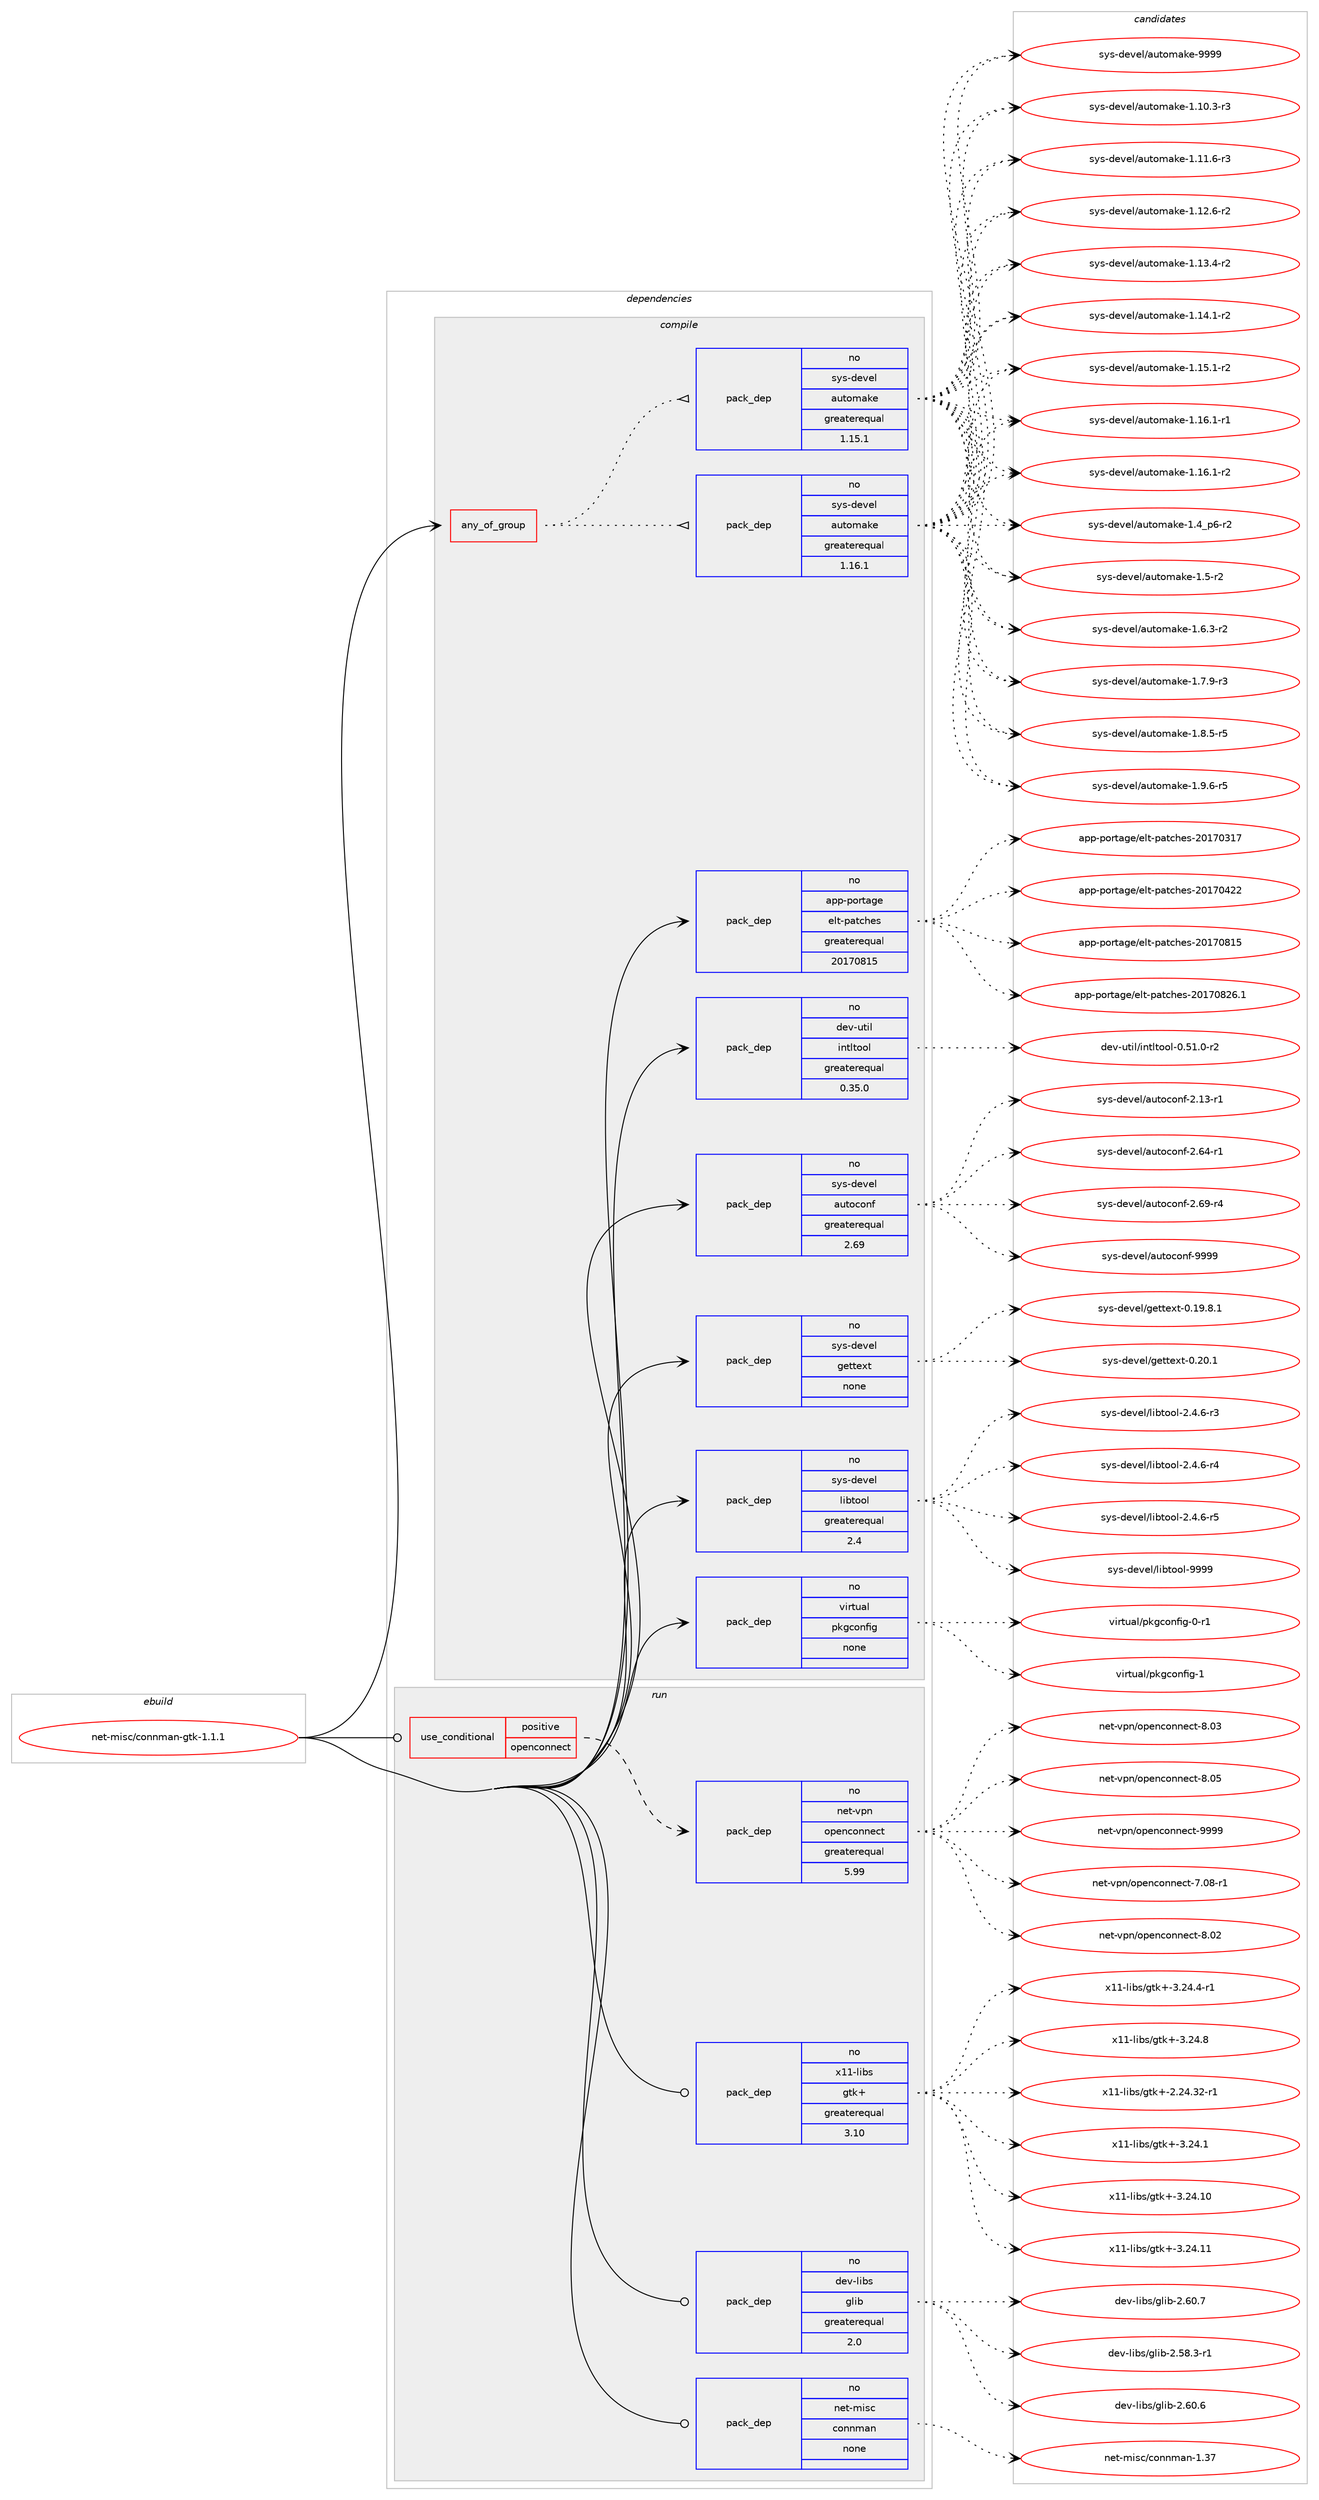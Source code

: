 digraph prolog {

# *************
# Graph options
# *************

newrank=true;
concentrate=true;
compound=true;
graph [rankdir=LR,fontname=Helvetica,fontsize=10,ranksep=1.5];#, ranksep=2.5, nodesep=0.2];
edge  [arrowhead=vee];
node  [fontname=Helvetica,fontsize=10];

# **********
# The ebuild
# **********

subgraph cluster_leftcol {
color=gray;
rank=same;
label=<<i>ebuild</i>>;
id [label="net-misc/connman-gtk-1.1.1", color=red, width=4, href="../net-misc/connman-gtk-1.1.1.svg"];
}

# ****************
# The dependencies
# ****************

subgraph cluster_midcol {
color=gray;
label=<<i>dependencies</i>>;
subgraph cluster_compile {
fillcolor="#eeeeee";
style=filled;
label=<<i>compile</i>>;
subgraph any14145 {
dependency831907 [label=<<TABLE BORDER="0" CELLBORDER="1" CELLSPACING="0" CELLPADDING="4"><TR><TD CELLPADDING="10">any_of_group</TD></TR></TABLE>>, shape=none, color=red];subgraph pack614430 {
dependency831908 [label=<<TABLE BORDER="0" CELLBORDER="1" CELLSPACING="0" CELLPADDING="4" WIDTH="220"><TR><TD ROWSPAN="6" CELLPADDING="30">pack_dep</TD></TR><TR><TD WIDTH="110">no</TD></TR><TR><TD>sys-devel</TD></TR><TR><TD>automake</TD></TR><TR><TD>greaterequal</TD></TR><TR><TD>1.16.1</TD></TR></TABLE>>, shape=none, color=blue];
}
dependency831907:e -> dependency831908:w [weight=20,style="dotted",arrowhead="oinv"];
subgraph pack614431 {
dependency831909 [label=<<TABLE BORDER="0" CELLBORDER="1" CELLSPACING="0" CELLPADDING="4" WIDTH="220"><TR><TD ROWSPAN="6" CELLPADDING="30">pack_dep</TD></TR><TR><TD WIDTH="110">no</TD></TR><TR><TD>sys-devel</TD></TR><TR><TD>automake</TD></TR><TR><TD>greaterequal</TD></TR><TR><TD>1.15.1</TD></TR></TABLE>>, shape=none, color=blue];
}
dependency831907:e -> dependency831909:w [weight=20,style="dotted",arrowhead="oinv"];
}
id:e -> dependency831907:w [weight=20,style="solid",arrowhead="vee"];
subgraph pack614432 {
dependency831910 [label=<<TABLE BORDER="0" CELLBORDER="1" CELLSPACING="0" CELLPADDING="4" WIDTH="220"><TR><TD ROWSPAN="6" CELLPADDING="30">pack_dep</TD></TR><TR><TD WIDTH="110">no</TD></TR><TR><TD>app-portage</TD></TR><TR><TD>elt-patches</TD></TR><TR><TD>greaterequal</TD></TR><TR><TD>20170815</TD></TR></TABLE>>, shape=none, color=blue];
}
id:e -> dependency831910:w [weight=20,style="solid",arrowhead="vee"];
subgraph pack614433 {
dependency831911 [label=<<TABLE BORDER="0" CELLBORDER="1" CELLSPACING="0" CELLPADDING="4" WIDTH="220"><TR><TD ROWSPAN="6" CELLPADDING="30">pack_dep</TD></TR><TR><TD WIDTH="110">no</TD></TR><TR><TD>dev-util</TD></TR><TR><TD>intltool</TD></TR><TR><TD>greaterequal</TD></TR><TR><TD>0.35.0</TD></TR></TABLE>>, shape=none, color=blue];
}
id:e -> dependency831911:w [weight=20,style="solid",arrowhead="vee"];
subgraph pack614434 {
dependency831912 [label=<<TABLE BORDER="0" CELLBORDER="1" CELLSPACING="0" CELLPADDING="4" WIDTH="220"><TR><TD ROWSPAN="6" CELLPADDING="30">pack_dep</TD></TR><TR><TD WIDTH="110">no</TD></TR><TR><TD>sys-devel</TD></TR><TR><TD>autoconf</TD></TR><TR><TD>greaterequal</TD></TR><TR><TD>2.69</TD></TR></TABLE>>, shape=none, color=blue];
}
id:e -> dependency831912:w [weight=20,style="solid",arrowhead="vee"];
subgraph pack614435 {
dependency831913 [label=<<TABLE BORDER="0" CELLBORDER="1" CELLSPACING="0" CELLPADDING="4" WIDTH="220"><TR><TD ROWSPAN="6" CELLPADDING="30">pack_dep</TD></TR><TR><TD WIDTH="110">no</TD></TR><TR><TD>sys-devel</TD></TR><TR><TD>gettext</TD></TR><TR><TD>none</TD></TR><TR><TD></TD></TR></TABLE>>, shape=none, color=blue];
}
id:e -> dependency831913:w [weight=20,style="solid",arrowhead="vee"];
subgraph pack614436 {
dependency831914 [label=<<TABLE BORDER="0" CELLBORDER="1" CELLSPACING="0" CELLPADDING="4" WIDTH="220"><TR><TD ROWSPAN="6" CELLPADDING="30">pack_dep</TD></TR><TR><TD WIDTH="110">no</TD></TR><TR><TD>sys-devel</TD></TR><TR><TD>libtool</TD></TR><TR><TD>greaterequal</TD></TR><TR><TD>2.4</TD></TR></TABLE>>, shape=none, color=blue];
}
id:e -> dependency831914:w [weight=20,style="solid",arrowhead="vee"];
subgraph pack614437 {
dependency831915 [label=<<TABLE BORDER="0" CELLBORDER="1" CELLSPACING="0" CELLPADDING="4" WIDTH="220"><TR><TD ROWSPAN="6" CELLPADDING="30">pack_dep</TD></TR><TR><TD WIDTH="110">no</TD></TR><TR><TD>virtual</TD></TR><TR><TD>pkgconfig</TD></TR><TR><TD>none</TD></TR><TR><TD></TD></TR></TABLE>>, shape=none, color=blue];
}
id:e -> dependency831915:w [weight=20,style="solid",arrowhead="vee"];
}
subgraph cluster_compileandrun {
fillcolor="#eeeeee";
style=filled;
label=<<i>compile and run</i>>;
}
subgraph cluster_run {
fillcolor="#eeeeee";
style=filled;
label=<<i>run</i>>;
subgraph cond202875 {
dependency831916 [label=<<TABLE BORDER="0" CELLBORDER="1" CELLSPACING="0" CELLPADDING="4"><TR><TD ROWSPAN="3" CELLPADDING="10">use_conditional</TD></TR><TR><TD>positive</TD></TR><TR><TD>openconnect</TD></TR></TABLE>>, shape=none, color=red];
subgraph pack614438 {
dependency831917 [label=<<TABLE BORDER="0" CELLBORDER="1" CELLSPACING="0" CELLPADDING="4" WIDTH="220"><TR><TD ROWSPAN="6" CELLPADDING="30">pack_dep</TD></TR><TR><TD WIDTH="110">no</TD></TR><TR><TD>net-vpn</TD></TR><TR><TD>openconnect</TD></TR><TR><TD>greaterequal</TD></TR><TR><TD>5.99</TD></TR></TABLE>>, shape=none, color=blue];
}
dependency831916:e -> dependency831917:w [weight=20,style="dashed",arrowhead="vee"];
}
id:e -> dependency831916:w [weight=20,style="solid",arrowhead="odot"];
subgraph pack614439 {
dependency831918 [label=<<TABLE BORDER="0" CELLBORDER="1" CELLSPACING="0" CELLPADDING="4" WIDTH="220"><TR><TD ROWSPAN="6" CELLPADDING="30">pack_dep</TD></TR><TR><TD WIDTH="110">no</TD></TR><TR><TD>dev-libs</TD></TR><TR><TD>glib</TD></TR><TR><TD>greaterequal</TD></TR><TR><TD>2.0</TD></TR></TABLE>>, shape=none, color=blue];
}
id:e -> dependency831918:w [weight=20,style="solid",arrowhead="odot"];
subgraph pack614440 {
dependency831919 [label=<<TABLE BORDER="0" CELLBORDER="1" CELLSPACING="0" CELLPADDING="4" WIDTH="220"><TR><TD ROWSPAN="6" CELLPADDING="30">pack_dep</TD></TR><TR><TD WIDTH="110">no</TD></TR><TR><TD>net-misc</TD></TR><TR><TD>connman</TD></TR><TR><TD>none</TD></TR><TR><TD></TD></TR></TABLE>>, shape=none, color=blue];
}
id:e -> dependency831919:w [weight=20,style="solid",arrowhead="odot"];
subgraph pack614441 {
dependency831920 [label=<<TABLE BORDER="0" CELLBORDER="1" CELLSPACING="0" CELLPADDING="4" WIDTH="220"><TR><TD ROWSPAN="6" CELLPADDING="30">pack_dep</TD></TR><TR><TD WIDTH="110">no</TD></TR><TR><TD>x11-libs</TD></TR><TR><TD>gtk+</TD></TR><TR><TD>greaterequal</TD></TR><TR><TD>3.10</TD></TR></TABLE>>, shape=none, color=blue];
}
id:e -> dependency831920:w [weight=20,style="solid",arrowhead="odot"];
}
}

# **************
# The candidates
# **************

subgraph cluster_choices {
rank=same;
color=gray;
label=<<i>candidates</i>>;

subgraph choice614430 {
color=black;
nodesep=1;
choice11512111545100101118101108479711711611110997107101454946494846514511451 [label="sys-devel/automake-1.10.3-r3", color=red, width=4,href="../sys-devel/automake-1.10.3-r3.svg"];
choice11512111545100101118101108479711711611110997107101454946494946544511451 [label="sys-devel/automake-1.11.6-r3", color=red, width=4,href="../sys-devel/automake-1.11.6-r3.svg"];
choice11512111545100101118101108479711711611110997107101454946495046544511450 [label="sys-devel/automake-1.12.6-r2", color=red, width=4,href="../sys-devel/automake-1.12.6-r2.svg"];
choice11512111545100101118101108479711711611110997107101454946495146524511450 [label="sys-devel/automake-1.13.4-r2", color=red, width=4,href="../sys-devel/automake-1.13.4-r2.svg"];
choice11512111545100101118101108479711711611110997107101454946495246494511450 [label="sys-devel/automake-1.14.1-r2", color=red, width=4,href="../sys-devel/automake-1.14.1-r2.svg"];
choice11512111545100101118101108479711711611110997107101454946495346494511450 [label="sys-devel/automake-1.15.1-r2", color=red, width=4,href="../sys-devel/automake-1.15.1-r2.svg"];
choice11512111545100101118101108479711711611110997107101454946495446494511449 [label="sys-devel/automake-1.16.1-r1", color=red, width=4,href="../sys-devel/automake-1.16.1-r1.svg"];
choice11512111545100101118101108479711711611110997107101454946495446494511450 [label="sys-devel/automake-1.16.1-r2", color=red, width=4,href="../sys-devel/automake-1.16.1-r2.svg"];
choice115121115451001011181011084797117116111109971071014549465295112544511450 [label="sys-devel/automake-1.4_p6-r2", color=red, width=4,href="../sys-devel/automake-1.4_p6-r2.svg"];
choice11512111545100101118101108479711711611110997107101454946534511450 [label="sys-devel/automake-1.5-r2", color=red, width=4,href="../sys-devel/automake-1.5-r2.svg"];
choice115121115451001011181011084797117116111109971071014549465446514511450 [label="sys-devel/automake-1.6.3-r2", color=red, width=4,href="../sys-devel/automake-1.6.3-r2.svg"];
choice115121115451001011181011084797117116111109971071014549465546574511451 [label="sys-devel/automake-1.7.9-r3", color=red, width=4,href="../sys-devel/automake-1.7.9-r3.svg"];
choice115121115451001011181011084797117116111109971071014549465646534511453 [label="sys-devel/automake-1.8.5-r5", color=red, width=4,href="../sys-devel/automake-1.8.5-r5.svg"];
choice115121115451001011181011084797117116111109971071014549465746544511453 [label="sys-devel/automake-1.9.6-r5", color=red, width=4,href="../sys-devel/automake-1.9.6-r5.svg"];
choice115121115451001011181011084797117116111109971071014557575757 [label="sys-devel/automake-9999", color=red, width=4,href="../sys-devel/automake-9999.svg"];
dependency831908:e -> choice11512111545100101118101108479711711611110997107101454946494846514511451:w [style=dotted,weight="100"];
dependency831908:e -> choice11512111545100101118101108479711711611110997107101454946494946544511451:w [style=dotted,weight="100"];
dependency831908:e -> choice11512111545100101118101108479711711611110997107101454946495046544511450:w [style=dotted,weight="100"];
dependency831908:e -> choice11512111545100101118101108479711711611110997107101454946495146524511450:w [style=dotted,weight="100"];
dependency831908:e -> choice11512111545100101118101108479711711611110997107101454946495246494511450:w [style=dotted,weight="100"];
dependency831908:e -> choice11512111545100101118101108479711711611110997107101454946495346494511450:w [style=dotted,weight="100"];
dependency831908:e -> choice11512111545100101118101108479711711611110997107101454946495446494511449:w [style=dotted,weight="100"];
dependency831908:e -> choice11512111545100101118101108479711711611110997107101454946495446494511450:w [style=dotted,weight="100"];
dependency831908:e -> choice115121115451001011181011084797117116111109971071014549465295112544511450:w [style=dotted,weight="100"];
dependency831908:e -> choice11512111545100101118101108479711711611110997107101454946534511450:w [style=dotted,weight="100"];
dependency831908:e -> choice115121115451001011181011084797117116111109971071014549465446514511450:w [style=dotted,weight="100"];
dependency831908:e -> choice115121115451001011181011084797117116111109971071014549465546574511451:w [style=dotted,weight="100"];
dependency831908:e -> choice115121115451001011181011084797117116111109971071014549465646534511453:w [style=dotted,weight="100"];
dependency831908:e -> choice115121115451001011181011084797117116111109971071014549465746544511453:w [style=dotted,weight="100"];
dependency831908:e -> choice115121115451001011181011084797117116111109971071014557575757:w [style=dotted,weight="100"];
}
subgraph choice614431 {
color=black;
nodesep=1;
choice11512111545100101118101108479711711611110997107101454946494846514511451 [label="sys-devel/automake-1.10.3-r3", color=red, width=4,href="../sys-devel/automake-1.10.3-r3.svg"];
choice11512111545100101118101108479711711611110997107101454946494946544511451 [label="sys-devel/automake-1.11.6-r3", color=red, width=4,href="../sys-devel/automake-1.11.6-r3.svg"];
choice11512111545100101118101108479711711611110997107101454946495046544511450 [label="sys-devel/automake-1.12.6-r2", color=red, width=4,href="../sys-devel/automake-1.12.6-r2.svg"];
choice11512111545100101118101108479711711611110997107101454946495146524511450 [label="sys-devel/automake-1.13.4-r2", color=red, width=4,href="../sys-devel/automake-1.13.4-r2.svg"];
choice11512111545100101118101108479711711611110997107101454946495246494511450 [label="sys-devel/automake-1.14.1-r2", color=red, width=4,href="../sys-devel/automake-1.14.1-r2.svg"];
choice11512111545100101118101108479711711611110997107101454946495346494511450 [label="sys-devel/automake-1.15.1-r2", color=red, width=4,href="../sys-devel/automake-1.15.1-r2.svg"];
choice11512111545100101118101108479711711611110997107101454946495446494511449 [label="sys-devel/automake-1.16.1-r1", color=red, width=4,href="../sys-devel/automake-1.16.1-r1.svg"];
choice11512111545100101118101108479711711611110997107101454946495446494511450 [label="sys-devel/automake-1.16.1-r2", color=red, width=4,href="../sys-devel/automake-1.16.1-r2.svg"];
choice115121115451001011181011084797117116111109971071014549465295112544511450 [label="sys-devel/automake-1.4_p6-r2", color=red, width=4,href="../sys-devel/automake-1.4_p6-r2.svg"];
choice11512111545100101118101108479711711611110997107101454946534511450 [label="sys-devel/automake-1.5-r2", color=red, width=4,href="../sys-devel/automake-1.5-r2.svg"];
choice115121115451001011181011084797117116111109971071014549465446514511450 [label="sys-devel/automake-1.6.3-r2", color=red, width=4,href="../sys-devel/automake-1.6.3-r2.svg"];
choice115121115451001011181011084797117116111109971071014549465546574511451 [label="sys-devel/automake-1.7.9-r3", color=red, width=4,href="../sys-devel/automake-1.7.9-r3.svg"];
choice115121115451001011181011084797117116111109971071014549465646534511453 [label="sys-devel/automake-1.8.5-r5", color=red, width=4,href="../sys-devel/automake-1.8.5-r5.svg"];
choice115121115451001011181011084797117116111109971071014549465746544511453 [label="sys-devel/automake-1.9.6-r5", color=red, width=4,href="../sys-devel/automake-1.9.6-r5.svg"];
choice115121115451001011181011084797117116111109971071014557575757 [label="sys-devel/automake-9999", color=red, width=4,href="../sys-devel/automake-9999.svg"];
dependency831909:e -> choice11512111545100101118101108479711711611110997107101454946494846514511451:w [style=dotted,weight="100"];
dependency831909:e -> choice11512111545100101118101108479711711611110997107101454946494946544511451:w [style=dotted,weight="100"];
dependency831909:e -> choice11512111545100101118101108479711711611110997107101454946495046544511450:w [style=dotted,weight="100"];
dependency831909:e -> choice11512111545100101118101108479711711611110997107101454946495146524511450:w [style=dotted,weight="100"];
dependency831909:e -> choice11512111545100101118101108479711711611110997107101454946495246494511450:w [style=dotted,weight="100"];
dependency831909:e -> choice11512111545100101118101108479711711611110997107101454946495346494511450:w [style=dotted,weight="100"];
dependency831909:e -> choice11512111545100101118101108479711711611110997107101454946495446494511449:w [style=dotted,weight="100"];
dependency831909:e -> choice11512111545100101118101108479711711611110997107101454946495446494511450:w [style=dotted,weight="100"];
dependency831909:e -> choice115121115451001011181011084797117116111109971071014549465295112544511450:w [style=dotted,weight="100"];
dependency831909:e -> choice11512111545100101118101108479711711611110997107101454946534511450:w [style=dotted,weight="100"];
dependency831909:e -> choice115121115451001011181011084797117116111109971071014549465446514511450:w [style=dotted,weight="100"];
dependency831909:e -> choice115121115451001011181011084797117116111109971071014549465546574511451:w [style=dotted,weight="100"];
dependency831909:e -> choice115121115451001011181011084797117116111109971071014549465646534511453:w [style=dotted,weight="100"];
dependency831909:e -> choice115121115451001011181011084797117116111109971071014549465746544511453:w [style=dotted,weight="100"];
dependency831909:e -> choice115121115451001011181011084797117116111109971071014557575757:w [style=dotted,weight="100"];
}
subgraph choice614432 {
color=black;
nodesep=1;
choice97112112451121111141169710310147101108116451129711699104101115455048495548514955 [label="app-portage/elt-patches-20170317", color=red, width=4,href="../app-portage/elt-patches-20170317.svg"];
choice97112112451121111141169710310147101108116451129711699104101115455048495548525050 [label="app-portage/elt-patches-20170422", color=red, width=4,href="../app-portage/elt-patches-20170422.svg"];
choice97112112451121111141169710310147101108116451129711699104101115455048495548564953 [label="app-portage/elt-patches-20170815", color=red, width=4,href="../app-portage/elt-patches-20170815.svg"];
choice971121124511211111411697103101471011081164511297116991041011154550484955485650544649 [label="app-portage/elt-patches-20170826.1", color=red, width=4,href="../app-portage/elt-patches-20170826.1.svg"];
dependency831910:e -> choice97112112451121111141169710310147101108116451129711699104101115455048495548514955:w [style=dotted,weight="100"];
dependency831910:e -> choice97112112451121111141169710310147101108116451129711699104101115455048495548525050:w [style=dotted,weight="100"];
dependency831910:e -> choice97112112451121111141169710310147101108116451129711699104101115455048495548564953:w [style=dotted,weight="100"];
dependency831910:e -> choice971121124511211111411697103101471011081164511297116991041011154550484955485650544649:w [style=dotted,weight="100"];
}
subgraph choice614433 {
color=black;
nodesep=1;
choice1001011184511711610510847105110116108116111111108454846534946484511450 [label="dev-util/intltool-0.51.0-r2", color=red, width=4,href="../dev-util/intltool-0.51.0-r2.svg"];
dependency831911:e -> choice1001011184511711610510847105110116108116111111108454846534946484511450:w [style=dotted,weight="100"];
}
subgraph choice614434 {
color=black;
nodesep=1;
choice1151211154510010111810110847971171161119911111010245504649514511449 [label="sys-devel/autoconf-2.13-r1", color=red, width=4,href="../sys-devel/autoconf-2.13-r1.svg"];
choice1151211154510010111810110847971171161119911111010245504654524511449 [label="sys-devel/autoconf-2.64-r1", color=red, width=4,href="../sys-devel/autoconf-2.64-r1.svg"];
choice1151211154510010111810110847971171161119911111010245504654574511452 [label="sys-devel/autoconf-2.69-r4", color=red, width=4,href="../sys-devel/autoconf-2.69-r4.svg"];
choice115121115451001011181011084797117116111991111101024557575757 [label="sys-devel/autoconf-9999", color=red, width=4,href="../sys-devel/autoconf-9999.svg"];
dependency831912:e -> choice1151211154510010111810110847971171161119911111010245504649514511449:w [style=dotted,weight="100"];
dependency831912:e -> choice1151211154510010111810110847971171161119911111010245504654524511449:w [style=dotted,weight="100"];
dependency831912:e -> choice1151211154510010111810110847971171161119911111010245504654574511452:w [style=dotted,weight="100"];
dependency831912:e -> choice115121115451001011181011084797117116111991111101024557575757:w [style=dotted,weight="100"];
}
subgraph choice614435 {
color=black;
nodesep=1;
choice1151211154510010111810110847103101116116101120116454846495746564649 [label="sys-devel/gettext-0.19.8.1", color=red, width=4,href="../sys-devel/gettext-0.19.8.1.svg"];
choice115121115451001011181011084710310111611610112011645484650484649 [label="sys-devel/gettext-0.20.1", color=red, width=4,href="../sys-devel/gettext-0.20.1.svg"];
dependency831913:e -> choice1151211154510010111810110847103101116116101120116454846495746564649:w [style=dotted,weight="100"];
dependency831913:e -> choice115121115451001011181011084710310111611610112011645484650484649:w [style=dotted,weight="100"];
}
subgraph choice614436 {
color=black;
nodesep=1;
choice1151211154510010111810110847108105981161111111084550465246544511451 [label="sys-devel/libtool-2.4.6-r3", color=red, width=4,href="../sys-devel/libtool-2.4.6-r3.svg"];
choice1151211154510010111810110847108105981161111111084550465246544511452 [label="sys-devel/libtool-2.4.6-r4", color=red, width=4,href="../sys-devel/libtool-2.4.6-r4.svg"];
choice1151211154510010111810110847108105981161111111084550465246544511453 [label="sys-devel/libtool-2.4.6-r5", color=red, width=4,href="../sys-devel/libtool-2.4.6-r5.svg"];
choice1151211154510010111810110847108105981161111111084557575757 [label="sys-devel/libtool-9999", color=red, width=4,href="../sys-devel/libtool-9999.svg"];
dependency831914:e -> choice1151211154510010111810110847108105981161111111084550465246544511451:w [style=dotted,weight="100"];
dependency831914:e -> choice1151211154510010111810110847108105981161111111084550465246544511452:w [style=dotted,weight="100"];
dependency831914:e -> choice1151211154510010111810110847108105981161111111084550465246544511453:w [style=dotted,weight="100"];
dependency831914:e -> choice1151211154510010111810110847108105981161111111084557575757:w [style=dotted,weight="100"];
}
subgraph choice614437 {
color=black;
nodesep=1;
choice11810511411611797108471121071039911111010210510345484511449 [label="virtual/pkgconfig-0-r1", color=red, width=4,href="../virtual/pkgconfig-0-r1.svg"];
choice1181051141161179710847112107103991111101021051034549 [label="virtual/pkgconfig-1", color=red, width=4,href="../virtual/pkgconfig-1.svg"];
dependency831915:e -> choice11810511411611797108471121071039911111010210510345484511449:w [style=dotted,weight="100"];
dependency831915:e -> choice1181051141161179710847112107103991111101021051034549:w [style=dotted,weight="100"];
}
subgraph choice614438 {
color=black;
nodesep=1;
choice1101011164511811211047111112101110991111101101019911645554648564511449 [label="net-vpn/openconnect-7.08-r1", color=red, width=4,href="../net-vpn/openconnect-7.08-r1.svg"];
choice110101116451181121104711111210111099111110110101991164556464850 [label="net-vpn/openconnect-8.02", color=red, width=4,href="../net-vpn/openconnect-8.02.svg"];
choice110101116451181121104711111210111099111110110101991164556464851 [label="net-vpn/openconnect-8.03", color=red, width=4,href="../net-vpn/openconnect-8.03.svg"];
choice110101116451181121104711111210111099111110110101991164556464853 [label="net-vpn/openconnect-8.05", color=red, width=4,href="../net-vpn/openconnect-8.05.svg"];
choice110101116451181121104711111210111099111110110101991164557575757 [label="net-vpn/openconnect-9999", color=red, width=4,href="../net-vpn/openconnect-9999.svg"];
dependency831917:e -> choice1101011164511811211047111112101110991111101101019911645554648564511449:w [style=dotted,weight="100"];
dependency831917:e -> choice110101116451181121104711111210111099111110110101991164556464850:w [style=dotted,weight="100"];
dependency831917:e -> choice110101116451181121104711111210111099111110110101991164556464851:w [style=dotted,weight="100"];
dependency831917:e -> choice110101116451181121104711111210111099111110110101991164556464853:w [style=dotted,weight="100"];
dependency831917:e -> choice110101116451181121104711111210111099111110110101991164557575757:w [style=dotted,weight="100"];
}
subgraph choice614439 {
color=black;
nodesep=1;
choice10010111845108105981154710310810598455046535646514511449 [label="dev-libs/glib-2.58.3-r1", color=red, width=4,href="../dev-libs/glib-2.58.3-r1.svg"];
choice1001011184510810598115471031081059845504654484654 [label="dev-libs/glib-2.60.6", color=red, width=4,href="../dev-libs/glib-2.60.6.svg"];
choice1001011184510810598115471031081059845504654484655 [label="dev-libs/glib-2.60.7", color=red, width=4,href="../dev-libs/glib-2.60.7.svg"];
dependency831918:e -> choice10010111845108105981154710310810598455046535646514511449:w [style=dotted,weight="100"];
dependency831918:e -> choice1001011184510810598115471031081059845504654484654:w [style=dotted,weight="100"];
dependency831918:e -> choice1001011184510810598115471031081059845504654484655:w [style=dotted,weight="100"];
}
subgraph choice614440 {
color=black;
nodesep=1;
choice11010111645109105115994799111110110109971104549465155 [label="net-misc/connman-1.37", color=red, width=4,href="../net-misc/connman-1.37.svg"];
dependency831919:e -> choice11010111645109105115994799111110110109971104549465155:w [style=dotted,weight="100"];
}
subgraph choice614441 {
color=black;
nodesep=1;
choice12049494510810598115471031161074345504650524651504511449 [label="x11-libs/gtk+-2.24.32-r1", color=red, width=4,href="../x11-libs/gtk+-2.24.32-r1.svg"];
choice12049494510810598115471031161074345514650524649 [label="x11-libs/gtk+-3.24.1", color=red, width=4,href="../x11-libs/gtk+-3.24.1.svg"];
choice1204949451081059811547103116107434551465052464948 [label="x11-libs/gtk+-3.24.10", color=red, width=4,href="../x11-libs/gtk+-3.24.10.svg"];
choice1204949451081059811547103116107434551465052464949 [label="x11-libs/gtk+-3.24.11", color=red, width=4,href="../x11-libs/gtk+-3.24.11.svg"];
choice120494945108105981154710311610743455146505246524511449 [label="x11-libs/gtk+-3.24.4-r1", color=red, width=4,href="../x11-libs/gtk+-3.24.4-r1.svg"];
choice12049494510810598115471031161074345514650524656 [label="x11-libs/gtk+-3.24.8", color=red, width=4,href="../x11-libs/gtk+-3.24.8.svg"];
dependency831920:e -> choice12049494510810598115471031161074345504650524651504511449:w [style=dotted,weight="100"];
dependency831920:e -> choice12049494510810598115471031161074345514650524649:w [style=dotted,weight="100"];
dependency831920:e -> choice1204949451081059811547103116107434551465052464948:w [style=dotted,weight="100"];
dependency831920:e -> choice1204949451081059811547103116107434551465052464949:w [style=dotted,weight="100"];
dependency831920:e -> choice120494945108105981154710311610743455146505246524511449:w [style=dotted,weight="100"];
dependency831920:e -> choice12049494510810598115471031161074345514650524656:w [style=dotted,weight="100"];
}
}

}
